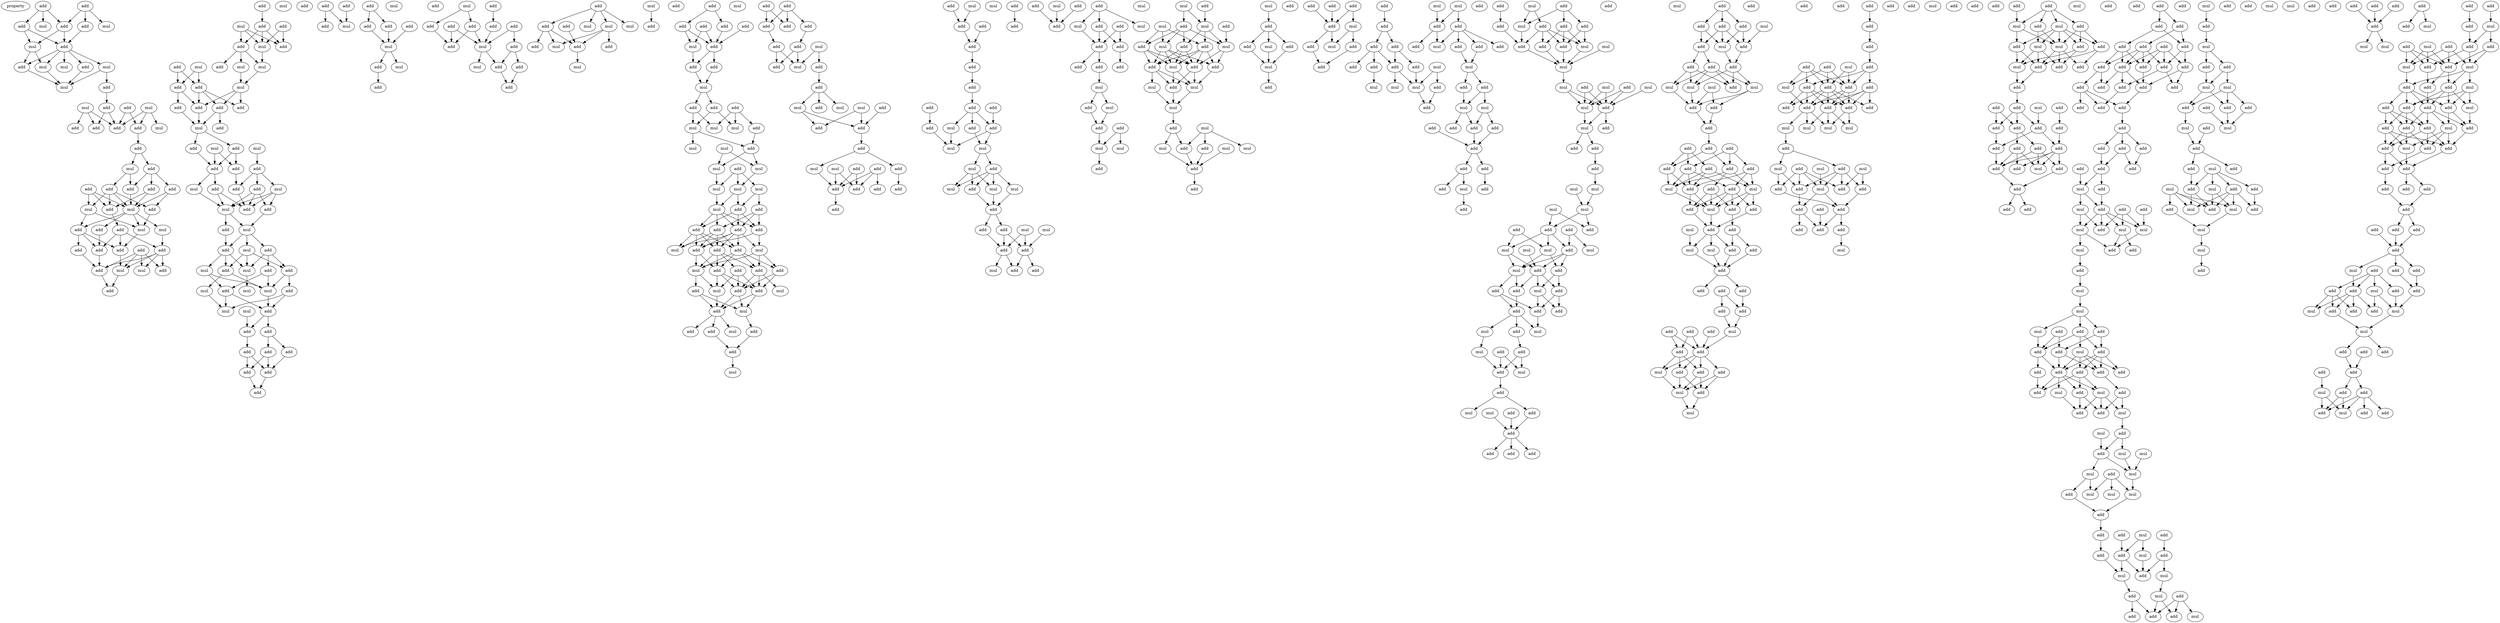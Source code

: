 digraph {
    node [fontcolor=black]
    property [mul=2,lf=1.2]
    0 [ label = add ];
    1 [ label = add ];
    2 [ label = add ];
    3 [ label = mul ];
    4 [ label = add ];
    5 [ label = add ];
    6 [ label = mul ];
    7 [ label = add ];
    8 [ label = mul ];
    9 [ label = mul ];
    10 [ label = mul ];
    11 [ label = add ];
    12 [ label = mul ];
    13 [ label = add ];
    14 [ label = add ];
    15 [ label = mul ];
    16 [ label = add ];
    17 [ label = mul ];
    18 [ label = mul ];
    19 [ label = add ];
    20 [ label = mul ];
    21 [ label = add ];
    22 [ label = add ];
    23 [ label = add ];
    24 [ label = add ];
    25 [ label = add ];
    26 [ label = add ];
    27 [ label = mul ];
    28 [ label = add ];
    29 [ label = add ];
    30 [ label = add ];
    31 [ label = add ];
    32 [ label = add ];
    33 [ label = mul ];
    34 [ label = add ];
    35 [ label = mul ];
    36 [ label = add ];
    37 [ label = mul ];
    38 [ label = mul ];
    39 [ label = add ];
    40 [ label = add ];
    41 [ label = add ];
    42 [ label = add ];
    43 [ label = add ];
    44 [ label = add ];
    45 [ label = add ];
    46 [ label = add ];
    47 [ label = add ];
    48 [ label = mul ];
    49 [ label = add ];
    50 [ label = mul ];
    51 [ label = add ];
    52 [ label = add ];
    53 [ label = mul ];
    54 [ label = add ];
    55 [ label = add ];
    56 [ label = add ];
    57 [ label = add ];
    58 [ label = mul ];
    59 [ label = add ];
    60 [ label = mul ];
    61 [ label = mul ];
    62 [ label = add ];
    63 [ label = mul ];
    64 [ label = add ];
    65 [ label = add ];
    66 [ label = mul ];
    67 [ label = add ];
    68 [ label = add ];
    69 [ label = add ];
    70 [ label = add ];
    71 [ label = mul ];
    72 [ label = add ];
    73 [ label = mul ];
    74 [ label = add ];
    75 [ label = mul ];
    76 [ label = mul ];
    77 [ label = add ];
    78 [ label = add ];
    79 [ label = add ];
    80 [ label = add ];
    81 [ label = add ];
    82 [ label = mul ];
    83 [ label = mul ];
    84 [ label = add ];
    85 [ label = add ];
    86 [ label = add ];
    87 [ label = mul ];
    88 [ label = add ];
    89 [ label = add ];
    90 [ label = mul ];
    91 [ label = mul ];
    92 [ label = add ];
    93 [ label = add ];
    94 [ label = add ];
    95 [ label = add ];
    96 [ label = mul ];
    97 [ label = add ];
    98 [ label = mul ];
    99 [ label = mul ];
    100 [ label = add ];
    101 [ label = mul ];
    102 [ label = add ];
    103 [ label = mul ];
    104 [ label = add ];
    105 [ label = mul ];
    106 [ label = mul ];
    107 [ label = add ];
    108 [ label = add ];
    109 [ label = add ];
    110 [ label = add ];
    111 [ label = add ];
    112 [ label = add ];
    113 [ label = add ];
    114 [ label = add ];
    115 [ label = add ];
    116 [ label = add ];
    117 [ label = add ];
    118 [ label = add ];
    119 [ label = mul ];
    120 [ label = add ];
    121 [ label = add ];
    122 [ label = mul ];
    123 [ label = add ];
    124 [ label = add ];
    125 [ label = add ];
    126 [ label = mul ];
    127 [ label = add ];
    128 [ label = mul ];
    129 [ label = add ];
    130 [ label = mul ];
    131 [ label = add ];
    132 [ label = add ];
    133 [ label = add ];
    134 [ label = add ];
    135 [ label = add ];
    136 [ label = add ];
    137 [ label = mul ];
    138 [ label = add ];
    139 [ label = add ];
    140 [ label = add ];
    141 [ label = add ];
    142 [ label = mul ];
    143 [ label = add ];
    144 [ label = add ];
    145 [ label = mul ];
    146 [ label = add ];
    147 [ label = add ];
    148 [ label = mul ];
    149 [ label = mul ];
    150 [ label = add ];
    151 [ label = mul ];
    152 [ label = add ];
    153 [ label = add ];
    154 [ label = mul ];
    155 [ label = mul ];
    156 [ label = add ];
    157 [ label = add ];
    158 [ label = add ];
    159 [ label = mul ];
    160 [ label = add ];
    161 [ label = add ];
    162 [ label = add ];
    163 [ label = add ];
    164 [ label = mul ];
    165 [ label = add ];
    166 [ label = add ];
    167 [ label = add ];
    168 [ label = mul ];
    169 [ label = add ];
    170 [ label = add ];
    171 [ label = add ];
    172 [ label = mul ];
    173 [ label = mul ];
    174 [ label = mul ];
    175 [ label = add ];
    176 [ label = add ];
    177 [ label = mul ];
    178 [ label = mul ];
    179 [ label = mul ];
    180 [ label = add ];
    181 [ label = mul ];
    182 [ label = mul ];
    183 [ label = mul ];
    184 [ label = mul ];
    185 [ label = mul ];
    186 [ label = add ];
    187 [ label = add ];
    188 [ label = add ];
    189 [ label = add ];
    190 [ label = add ];
    191 [ label = add ];
    192 [ label = add ];
    193 [ label = add ];
    194 [ label = add ];
    195 [ label = mul ];
    196 [ label = mul ];
    197 [ label = mul ];
    198 [ label = add ];
    199 [ label = add ];
    200 [ label = add ];
    201 [ label = add ];
    202 [ label = add ];
    203 [ label = mul ];
    204 [ label = add ];
    205 [ label = add ];
    206 [ label = mul ];
    207 [ label = add ];
    208 [ label = mul ];
    209 [ label = mul ];
    210 [ label = add ];
    211 [ label = add ];
    212 [ label = add ];
    213 [ label = add ];
    214 [ label = mul ];
    215 [ label = add ];
    216 [ label = add ];
    217 [ label = add ];
    218 [ label = add ];
    219 [ label = add ];
    220 [ label = mul ];
    221 [ label = add ];
    222 [ label = add ];
    223 [ label = add ];
    224 [ label = add ];
    225 [ label = mul ];
    226 [ label = add ];
    227 [ label = mul ];
    228 [ label = add ];
    229 [ label = mul ];
    230 [ label = mul ];
    231 [ label = add ];
    232 [ label = add ];
    233 [ label = add ];
    234 [ label = add ];
    235 [ label = mul ];
    236 [ label = mul ];
    237 [ label = add ];
    238 [ label = add ];
    239 [ label = add ];
    240 [ label = add ];
    241 [ label = add ];
    242 [ label = add ];
    243 [ label = add ];
    244 [ label = add ];
    245 [ label = add ];
    246 [ label = mul ];
    247 [ label = add ];
    248 [ label = add ];
    249 [ label = add ];
    250 [ label = add ];
    251 [ label = add ];
    252 [ label = add ];
    253 [ label = add ];
    254 [ label = add ];
    255 [ label = add ];
    256 [ label = mul ];
    257 [ label = mul ];
    258 [ label = add ];
    259 [ label = add ];
    260 [ label = mul ];
    261 [ label = mul ];
    262 [ label = add ];
    263 [ label = mul ];
    264 [ label = mul ];
    265 [ label = add ];
    266 [ label = mul ];
    267 [ label = mul ];
    268 [ label = add ];
    269 [ label = add ];
    270 [ label = add ];
    271 [ label = mul ];
    272 [ label = mul ];
    273 [ label = add ];
    274 [ label = add ];
    275 [ label = add ];
    276 [ label = mul ];
    277 [ label = add ];
    278 [ label = add ];
    279 [ label = add ];
    280 [ label = add ];
    281 [ label = mul ];
    282 [ label = add ];
    283 [ label = add ];
    284 [ label = add ];
    285 [ label = add ];
    286 [ label = add ];
    287 [ label = mul ];
    288 [ label = mul ];
    289 [ label = add ];
    290 [ label = add ];
    291 [ label = add ];
    292 [ label = add ];
    293 [ label = add ];
    294 [ label = mul ];
    295 [ label = mul ];
    296 [ label = add ];
    297 [ label = mul ];
    298 [ label = add ];
    299 [ label = add ];
    300 [ label = mul ];
    301 [ label = mul ];
    302 [ label = add ];
    303 [ label = mul ];
    304 [ label = add ];
    305 [ label = add ];
    306 [ label = add ];
    307 [ label = mul ];
    308 [ label = mul ];
    309 [ label = add ];
    310 [ label = add ];
    311 [ label = mul ];
    312 [ label = mul ];
    313 [ label = add ];
    314 [ label = add ];
    315 [ label = mul ];
    316 [ label = add ];
    317 [ label = add ];
    318 [ label = mul ];
    319 [ label = add ];
    320 [ label = mul ];
    321 [ label = mul ];
    322 [ label = add ];
    323 [ label = mul ];
    324 [ label = mul ];
    325 [ label = add ];
    326 [ label = add ];
    327 [ label = mul ];
    328 [ label = mul ];
    329 [ label = add ];
    330 [ label = add ];
    331 [ label = mul ];
    332 [ label = add ];
    333 [ label = add ];
    334 [ label = add ];
    335 [ label = mul ];
    336 [ label = add ];
    337 [ label = mul ];
    338 [ label = add ];
    339 [ label = add ];
    340 [ label = add ];
    341 [ label = add ];
    342 [ label = add ];
    343 [ label = mul ];
    344 [ label = mul ];
    345 [ label = add ];
    346 [ label = add ];
    347 [ label = add ];
    348 [ label = add ];
    349 [ label = add ];
    350 [ label = add ];
    351 [ label = add ];
    352 [ label = add ];
    353 [ label = add ];
    354 [ label = add ];
    355 [ label = mul ];
    356 [ label = add ];
    357 [ label = mul ];
    358 [ label = mul ];
    359 [ label = mul ];
    360 [ label = add ];
    361 [ label = add ];
    362 [ label = mul ];
    363 [ label = mul ];
    364 [ label = add ];
    365 [ label = add ];
    366 [ label = add ];
    367 [ label = add ];
    368 [ label = add ];
    369 [ label = mul ];
    370 [ label = add ];
    371 [ label = mul ];
    372 [ label = add ];
    373 [ label = add ];
    374 [ label = mul ];
    375 [ label = mul ];
    376 [ label = add ];
    377 [ label = add ];
    378 [ label = add ];
    379 [ label = add ];
    380 [ label = add ];
    381 [ label = add ];
    382 [ label = add ];
    383 [ label = add ];
    384 [ label = mul ];
    385 [ label = add ];
    386 [ label = add ];
    387 [ label = add ];
    388 [ label = add ];
    389 [ label = add ];
    390 [ label = add ];
    391 [ label = mul ];
    392 [ label = add ];
    393 [ label = add ];
    394 [ label = add ];
    395 [ label = add ];
    396 [ label = mul ];
    397 [ label = add ];
    398 [ label = mul ];
    399 [ label = add ];
    400 [ label = add ];
    401 [ label = mul ];
    402 [ label = mul ];
    403 [ label = add ];
    404 [ label = mul ];
    405 [ label = add ];
    406 [ label = mul ];
    407 [ label = mul ];
    408 [ label = add ];
    409 [ label = mul ];
    410 [ label = mul ];
    411 [ label = add ];
    412 [ label = add ];
    413 [ label = add ];
    414 [ label = mul ];
    415 [ label = add ];
    416 [ label = mul ];
    417 [ label = mul ];
    418 [ label = mul ];
    419 [ label = mul ];
    420 [ label = add ];
    421 [ label = add ];
    422 [ label = add ];
    423 [ label = add ];
    424 [ label = mul ];
    425 [ label = mul ];
    426 [ label = mul ];
    427 [ label = add ];
    428 [ label = mul ];
    429 [ label = add ];
    430 [ label = mul ];
    431 [ label = add ];
    432 [ label = add ];
    433 [ label = add ];
    434 [ label = mul ];
    435 [ label = add ];
    436 [ label = add ];
    437 [ label = add ];
    438 [ label = add ];
    439 [ label = mul ];
    440 [ label = mul ];
    441 [ label = add ];
    442 [ label = add ];
    443 [ label = add ];
    444 [ label = mul ];
    445 [ label = mul ];
    446 [ label = add ];
    447 [ label = add ];
    448 [ label = mul ];
    449 [ label = add ];
    450 [ label = mul ];
    451 [ label = add ];
    452 [ label = add ];
    453 [ label = add ];
    454 [ label = add ];
    455 [ label = add ];
    456 [ label = add ];
    457 [ label = add ];
    458 [ label = add ];
    459 [ label = add ];
    460 [ label = add ];
    461 [ label = mul ];
    462 [ label = add ];
    463 [ label = mul ];
    464 [ label = add ];
    465 [ label = add ];
    466 [ label = add ];
    467 [ label = add ];
    468 [ label = add ];
    469 [ label = mul ];
    470 [ label = mul ];
    471 [ label = mul ];
    472 [ label = mul ];
    473 [ label = add ];
    474 [ label = add ];
    475 [ label = add ];
    476 [ label = add ];
    477 [ label = add ];
    478 [ label = add ];
    479 [ label = add ];
    480 [ label = add ];
    481 [ label = add ];
    482 [ label = add ];
    483 [ label = add ];
    484 [ label = add ];
    485 [ label = add ];
    486 [ label = mul ];
    487 [ label = mul ];
    488 [ label = add ];
    489 [ label = add ];
    490 [ label = add ];
    491 [ label = add ];
    492 [ label = mul ];
    493 [ label = add ];
    494 [ label = mul ];
    495 [ label = add ];
    496 [ label = mul ];
    497 [ label = mul ];
    498 [ label = add ];
    499 [ label = add ];
    500 [ label = add ];
    501 [ label = add ];
    502 [ label = add ];
    503 [ label = add ];
    504 [ label = add ];
    505 [ label = add ];
    506 [ label = add ];
    507 [ label = add ];
    508 [ label = add ];
    509 [ label = add ];
    510 [ label = mul ];
    511 [ label = add ];
    512 [ label = add ];
    513 [ label = add ];
    514 [ label = add ];
    515 [ label = mul ];
    516 [ label = add ];
    517 [ label = add ];
    518 [ label = add ];
    519 [ label = mul ];
    520 [ label = mul ];
    521 [ label = add ];
    522 [ label = add ];
    523 [ label = add ];
    524 [ label = add ];
    525 [ label = mul ];
    526 [ label = add ];
    527 [ label = add ];
    528 [ label = mul ];
    529 [ label = add ];
    530 [ label = add ];
    531 [ label = add ];
    532 [ label = add ];
    533 [ label = add ];
    534 [ label = add ];
    535 [ label = mul ];
    536 [ label = add ];
    537 [ label = add ];
    538 [ label = add ];
    539 [ label = add ];
    540 [ label = add ];
    541 [ label = add ];
    542 [ label = mul ];
    543 [ label = mul ];
    544 [ label = mul ];
    545 [ label = mul ];
    546 [ label = add ];
    547 [ label = add ];
    548 [ label = add ];
    549 [ label = mul ];
    550 [ label = mul ];
    551 [ label = mul ];
    552 [ label = add ];
    553 [ label = add ];
    554 [ label = add ];
    555 [ label = mul ];
    556 [ label = add ];
    557 [ label = add ];
    558 [ label = add ];
    559 [ label = add ];
    560 [ label = add ];
    561 [ label = add ];
    562 [ label = add ];
    563 [ label = mul ];
    564 [ label = add ];
    565 [ label = add ];
    566 [ label = add ];
    567 [ label = add ];
    568 [ label = mul ];
    569 [ label = add ];
    570 [ label = add ];
    571 [ label = mul ];
    572 [ label = add ];
    573 [ label = add ];
    574 [ label = mul ];
    575 [ label = mul ];
    576 [ label = add ];
    577 [ label = add ];
    578 [ label = mul ];
    579 [ label = add ];
    580 [ label = add ];
    581 [ label = add ];
    582 [ label = mul ];
    583 [ label = add ];
    584 [ label = add ];
    585 [ label = add ];
    586 [ label = add ];
    587 [ label = add ];
    588 [ label = add ];
    589 [ label = add ];
    590 [ label = add ];
    591 [ label = add ];
    592 [ label = add ];
    593 [ label = add ];
    594 [ label = add ];
    595 [ label = add ];
    596 [ label = add ];
    597 [ label = mul ];
    598 [ label = add ];
    599 [ label = add ];
    600 [ label = mul ];
    601 [ label = add ];
    602 [ label = add ];
    603 [ label = add ];
    604 [ label = add ];
    605 [ label = add ];
    606 [ label = add ];
    607 [ label = add ];
    608 [ label = add ];
    609 [ label = add ];
    610 [ label = add ];
    611 [ label = add ];
    612 [ label = add ];
    613 [ label = add ];
    614 [ label = add ];
    615 [ label = add ];
    616 [ label = add ];
    617 [ label = add ];
    618 [ label = add ];
    619 [ label = add ];
    620 [ label = add ];
    621 [ label = add ];
    622 [ label = add ];
    623 [ label = add ];
    624 [ label = add ];
    625 [ label = add ];
    626 [ label = add ];
    627 [ label = add ];
    628 [ label = add ];
    629 [ label = add ];
    630 [ label = add ];
    631 [ label = mul ];
    632 [ label = add ];
    633 [ label = add ];
    634 [ label = mul ];
    635 [ label = add ];
    636 [ label = add ];
    637 [ label = mul ];
    638 [ label = mul ];
    639 [ label = add ];
    640 [ label = mul ];
    641 [ label = add ];
    642 [ label = mul ];
    643 [ label = add ];
    644 [ label = add ];
    645 [ label = mul ];
    646 [ label = mul ];
    647 [ label = add ];
    648 [ label = add ];
    649 [ label = add ];
    650 [ label = mul ];
    651 [ label = add ];
    652 [ label = add ];
    653 [ label = mul ];
    654 [ label = add ];
    655 [ label = add ];
    656 [ label = add ];
    657 [ label = add ];
    658 [ label = add ];
    659 [ label = add ];
    660 [ label = add ];
    661 [ label = mul ];
    662 [ label = add ];
    663 [ label = mul ];
    664 [ label = add ];
    665 [ label = add ];
    666 [ label = add ];
    667 [ label = mul ];
    668 [ label = add ];
    669 [ label = add ];
    670 [ label = mul ];
    671 [ label = add ];
    672 [ label = mul ];
    673 [ label = mul ];
    674 [ label = add ];
    675 [ label = mul ];
    676 [ label = mul ];
    677 [ label = add ];
    678 [ label = mul ];
    679 [ label = mul ];
    680 [ label = mul ];
    681 [ label = add ];
    682 [ label = mul ];
    683 [ label = add ];
    684 [ label = add ];
    685 [ label = add ];
    686 [ label = add ];
    687 [ label = add ];
    688 [ label = mul ];
    689 [ label = add ];
    690 [ label = add ];
    691 [ label = mul ];
    692 [ label = mul ];
    693 [ label = add ];
    694 [ label = mul ];
    695 [ label = add ];
    696 [ label = add ];
    697 [ label = add ];
    698 [ label = mul ];
    699 [ label = add ];
    700 [ label = mul ];
    701 [ label = add ];
    702 [ label = mul ];
    703 [ label = add ];
    704 [ label = add ];
    705 [ label = add ];
    706 [ label = add ];
    707 [ label = mul ];
    708 [ label = mul ];
    709 [ label = mul ];
    710 [ label = add ];
    711 [ label = add ];
    712 [ label = add ];
    713 [ label = mul ];
    714 [ label = add ];
    715 [ label = mul ];
    716 [ label = add ];
    717 [ label = mul ];
    718 [ label = add ];
    719 [ label = mul ];
    720 [ label = add ];
    721 [ label = add ];
    722 [ label = add ];
    723 [ label = mul ];
    724 [ label = add ];
    725 [ label = mul ];
    726 [ label = add ];
    727 [ label = mul ];
    728 [ label = add ];
    729 [ label = add ];
    730 [ label = mul ];
    731 [ label = add ];
    732 [ label = add ];
    733 [ label = mul ];
    734 [ label = mul ];
    735 [ label = add ];
    736 [ label = add ];
    737 [ label = add ];
    738 [ label = add ];
    739 [ label = add ];
    740 [ label = add ];
    741 [ label = mul ];
    742 [ label = mul ];
    743 [ label = add ];
    744 [ label = add ];
    745 [ label = add ];
    746 [ label = add ];
    747 [ label = mul ];
    748 [ label = add ];
    749 [ label = mul ];
    750 [ label = add ];
    751 [ label = mul ];
    752 [ label = add ];
    753 [ label = add ];
    754 [ label = add ];
    755 [ label = add ];
    756 [ label = mul ];
    757 [ label = mul ];
    758 [ label = add ];
    759 [ label = add ];
    760 [ label = add ];
    761 [ label = mul ];
    762 [ label = add ];
    763 [ label = add ];
    764 [ label = add ];
    765 [ label = add ];
    766 [ label = mul ];
    767 [ label = add ];
    768 [ label = add ];
    769 [ label = add ];
    770 [ label = add ];
    771 [ label = add ];
    772 [ label = mul ];
    773 [ label = mul ];
    774 [ label = add ];
    775 [ label = add ];
    776 [ label = add ];
    777 [ label = add ];
    778 [ label = add ];
    779 [ label = add ];
    780 [ label = add ];
    781 [ label = add ];
    782 [ label = add ];
    783 [ label = add ];
    784 [ label = add ];
    785 [ label = add ];
    786 [ label = add ];
    787 [ label = add ];
    788 [ label = add ];
    789 [ label = add ];
    790 [ label = mul ];
    791 [ label = add ];
    792 [ label = add ];
    793 [ label = add ];
    794 [ label = add ];
    795 [ label = mul ];
    796 [ label = add ];
    797 [ label = add ];
    798 [ label = add ];
    799 [ label = mul ];
    800 [ label = mul ];
    801 [ label = mul ];
    802 [ label = add ];
    803 [ label = add ];
    804 [ label = add ];
    805 [ label = add ];
    806 [ label = add ];
    807 [ label = add ];
    808 [ label = add ];
    809 [ label = mul ];
    810 [ label = mul ];
    811 [ label = add ];
    812 [ label = add ];
    813 [ label = add ];
    0 -> 2 [ name = 0 ];
    0 -> 5 [ name = 1 ];
    0 -> 6 [ name = 2 ];
    1 -> 2 [ name = 3 ];
    1 -> 3 [ name = 4 ];
    1 -> 4 [ name = 5 ];
    2 -> 7 [ name = 6 ];
    2 -> 8 [ name = 7 ];
    4 -> 7 [ name = 8 ];
    5 -> 7 [ name = 9 ];
    5 -> 8 [ name = 10 ];
    7 -> 9 [ name = 11 ];
    7 -> 10 [ name = 12 ];
    7 -> 11 [ name = 13 ];
    7 -> 12 [ name = 14 ];
    7 -> 13 [ name = 15 ];
    8 -> 10 [ name = 16 ];
    8 -> 13 [ name = 17 ];
    9 -> 14 [ name = 18 ];
    9 -> 15 [ name = 19 ];
    10 -> 15 [ name = 20 ];
    11 -> 15 [ name = 21 ];
    13 -> 15 [ name = 22 ];
    14 -> 19 [ name = 23 ];
    16 -> 22 [ name = 24 ];
    16 -> 23 [ name = 25 ];
    17 -> 20 [ name = 26 ];
    17 -> 22 [ name = 27 ];
    17 -> 23 [ name = 28 ];
    18 -> 21 [ name = 29 ];
    18 -> 23 [ name = 30 ];
    18 -> 24 [ name = 31 ];
    19 -> 21 [ name = 32 ];
    19 -> 23 [ name = 33 ];
    22 -> 25 [ name = 34 ];
    25 -> 26 [ name = 35 ];
    25 -> 27 [ name = 36 ];
    26 -> 29 [ name = 37 ];
    26 -> 30 [ name = 38 ];
    26 -> 32 [ name = 39 ];
    27 -> 28 [ name = 40 ];
    27 -> 30 [ name = 41 ];
    28 -> 33 [ name = 42 ];
    28 -> 34 [ name = 43 ];
    28 -> 35 [ name = 44 ];
    28 -> 36 [ name = 45 ];
    29 -> 35 [ name = 46 ];
    29 -> 36 [ name = 47 ];
    30 -> 35 [ name = 48 ];
    31 -> 33 [ name = 49 ];
    31 -> 34 [ name = 50 ];
    31 -> 35 [ name = 51 ];
    32 -> 34 [ name = 52 ];
    32 -> 35 [ name = 53 ];
    33 -> 37 [ name = 54 ];
    33 -> 41 [ name = 55 ];
    34 -> 40 [ name = 56 ];
    35 -> 37 [ name = 57 ];
    35 -> 38 [ name = 58 ];
    35 -> 39 [ name = 59 ];
    35 -> 41 [ name = 60 ];
    36 -> 37 [ name = 61 ];
    37 -> 45 [ name = 62 ];
    38 -> 43 [ name = 63 ];
    39 -> 46 [ name = 64 ];
    40 -> 43 [ name = 65 ];
    40 -> 45 [ name = 66 ];
    40 -> 46 [ name = 67 ];
    41 -> 44 [ name = 68 ];
    41 -> 45 [ name = 69 ];
    41 -> 46 [ name = 70 ];
    42 -> 47 [ name = 71 ];
    42 -> 48 [ name = 72 ];
    42 -> 49 [ name = 73 ];
    42 -> 50 [ name = 74 ];
    43 -> 47 [ name = 75 ];
    43 -> 48 [ name = 76 ];
    43 -> 49 [ name = 77 ];
    43 -> 50 [ name = 78 ];
    44 -> 47 [ name = 79 ];
    45 -> 48 [ name = 80 ];
    46 -> 47 [ name = 81 ];
    47 -> 51 [ name = 82 ];
    48 -> 51 [ name = 83 ];
    52 -> 54 [ name = 84 ];
    53 -> 56 [ name = 85 ];
    53 -> 57 [ name = 86 ];
    53 -> 58 [ name = 87 ];
    54 -> 56 [ name = 88 ];
    54 -> 57 [ name = 89 ];
    54 -> 58 [ name = 90 ];
    55 -> 56 [ name = 91 ];
    55 -> 58 [ name = 92 ];
    57 -> 60 [ name = 93 ];
    57 -> 61 [ name = 94 ];
    57 -> 62 [ name = 95 ];
    58 -> 61 [ name = 96 ];
    59 -> 64 [ name = 97 ];
    59 -> 65 [ name = 98 ];
    60 -> 66 [ name = 99 ];
    61 -> 66 [ name = 100 ];
    63 -> 64 [ name = 101 ];
    63 -> 65 [ name = 102 ];
    64 -> 67 [ name = 103 ];
    64 -> 68 [ name = 104 ];
    64 -> 69 [ name = 105 ];
    65 -> 69 [ name = 106 ];
    65 -> 70 [ name = 107 ];
    66 -> 67 [ name = 108 ];
    66 -> 68 [ name = 109 ];
    66 -> 69 [ name = 110 ];
    67 -> 71 [ name = 111 ];
    67 -> 72 [ name = 112 ];
    69 -> 71 [ name = 113 ];
    70 -> 71 [ name = 114 ];
    71 -> 74 [ name = 115 ];
    71 -> 77 [ name = 116 ];
    73 -> 79 [ name = 117 ];
    74 -> 80 [ name = 118 ];
    76 -> 78 [ name = 119 ];
    76 -> 80 [ name = 120 ];
    77 -> 78 [ name = 121 ];
    77 -> 80 [ name = 122 ];
    78 -> 81 [ name = 123 ];
    79 -> 81 [ name = 124 ];
    79 -> 83 [ name = 125 ];
    79 -> 85 [ name = 126 ];
    80 -> 82 [ name = 127 ];
    80 -> 84 [ name = 128 ];
    81 -> 86 [ name = 129 ];
    82 -> 87 [ name = 130 ];
    83 -> 86 [ name = 131 ];
    83 -> 87 [ name = 132 ];
    83 -> 88 [ name = 133 ];
    84 -> 86 [ name = 134 ];
    84 -> 87 [ name = 135 ];
    85 -> 86 [ name = 136 ];
    85 -> 87 [ name = 137 ];
    85 -> 88 [ name = 138 ];
    87 -> 89 [ name = 139 ];
    87 -> 90 [ name = 140 ];
    88 -> 90 [ name = 141 ];
    89 -> 93 [ name = 142 ];
    90 -> 91 [ name = 143 ];
    90 -> 92 [ name = 144 ];
    90 -> 93 [ name = 145 ];
    91 -> 95 [ name = 146 ];
    91 -> 97 [ name = 147 ];
    91 -> 98 [ name = 148 ];
    92 -> 94 [ name = 149 ];
    92 -> 97 [ name = 150 ];
    92 -> 98 [ name = 151 ];
    93 -> 95 [ name = 152 ];
    93 -> 96 [ name = 153 ];
    93 -> 98 [ name = 154 ];
    94 -> 101 [ name = 155 ];
    94 -> 102 [ name = 156 ];
    95 -> 101 [ name = 157 ];
    95 -> 103 [ name = 158 ];
    96 -> 101 [ name = 159 ];
    96 -> 102 [ name = 160 ];
    97 -> 100 [ name = 161 ];
    97 -> 101 [ name = 162 ];
    98 -> 99 [ name = 163 ];
    100 -> 104 [ name = 164 ];
    100 -> 106 [ name = 165 ];
    101 -> 104 [ name = 166 ];
    102 -> 104 [ name = 167 ];
    102 -> 106 [ name = 168 ];
    103 -> 106 [ name = 169 ];
    104 -> 107 [ name = 170 ];
    104 -> 108 [ name = 171 ];
    105 -> 107 [ name = 172 ];
    107 -> 111 [ name = 173 ];
    108 -> 109 [ name = 174 ];
    108 -> 110 [ name = 175 ];
    109 -> 112 [ name = 176 ];
    109 -> 113 [ name = 177 ];
    110 -> 112 [ name = 178 ];
    111 -> 112 [ name = 179 ];
    111 -> 113 [ name = 180 ];
    112 -> 114 [ name = 181 ];
    113 -> 114 [ name = 182 ];
    116 -> 118 [ name = 183 ];
    116 -> 119 [ name = 184 ];
    117 -> 119 [ name = 185 ];
    120 -> 121 [ name = 186 ];
    120 -> 125 [ name = 187 ];
    121 -> 126 [ name = 188 ];
    124 -> 126 [ name = 189 ];
    125 -> 126 [ name = 190 ];
    126 -> 127 [ name = 191 ];
    126 -> 128 [ name = 192 ];
    127 -> 129 [ name = 193 ];
    130 -> 133 [ name = 194 ];
    130 -> 134 [ name = 195 ];
    131 -> 132 [ name = 196 ];
    132 -> 137 [ name = 197 ];
    133 -> 139 [ name = 198 ];
    134 -> 137 [ name = 199 ];
    134 -> 139 [ name = 200 ];
    135 -> 137 [ name = 201 ];
    135 -> 139 [ name = 202 ];
    136 -> 137 [ name = 203 ];
    136 -> 138 [ name = 204 ];
    137 -> 140 [ name = 205 ];
    137 -> 142 [ name = 206 ];
    138 -> 140 [ name = 207 ];
    138 -> 141 [ name = 208 ];
    140 -> 143 [ name = 209 ];
    141 -> 143 [ name = 210 ];
    144 -> 145 [ name = 211 ];
    144 -> 146 [ name = 212 ];
    144 -> 148 [ name = 213 ];
    144 -> 149 [ name = 214 ];
    146 -> 151 [ name = 215 ];
    146 -> 152 [ name = 216 ];
    146 -> 153 [ name = 217 ];
    147 -> 153 [ name = 218 ];
    149 -> 150 [ name = 219 ];
    149 -> 151 [ name = 220 ];
    149 -> 153 [ name = 221 ];
    153 -> 154 [ name = 222 ];
    155 -> 157 [ name = 223 ];
    158 -> 161 [ name = 224 ];
    158 -> 162 [ name = 225 ];
    160 -> 165 [ name = 226 ];
    161 -> 164 [ name = 227 ];
    161 -> 165 [ name = 228 ];
    162 -> 165 [ name = 229 ];
    163 -> 164 [ name = 230 ];
    163 -> 165 [ name = 231 ];
    164 -> 167 [ name = 232 ];
    165 -> 166 [ name = 233 ];
    165 -> 167 [ name = 234 ];
    166 -> 168 [ name = 235 ];
    167 -> 168 [ name = 236 ];
    168 -> 169 [ name = 237 ];
    168 -> 171 [ name = 238 ];
    169 -> 172 [ name = 239 ];
    169 -> 174 [ name = 240 ];
    170 -> 173 [ name = 241 ];
    170 -> 174 [ name = 242 ];
    170 -> 175 [ name = 243 ];
    171 -> 172 [ name = 244 ];
    171 -> 173 [ name = 245 ];
    172 -> 176 [ name = 246 ];
    172 -> 177 [ name = 247 ];
    175 -> 176 [ name = 248 ];
    176 -> 179 [ name = 249 ];
    176 -> 181 [ name = 250 ];
    178 -> 179 [ name = 251 ];
    178 -> 181 [ name = 252 ];
    179 -> 183 [ name = 253 ];
    180 -> 182 [ name = 254 ];
    180 -> 183 [ name = 255 ];
    180 -> 184 [ name = 256 ];
    181 -> 184 [ name = 257 ];
    182 -> 186 [ name = 258 ];
    182 -> 187 [ name = 259 ];
    183 -> 185 [ name = 260 ];
    184 -> 185 [ name = 261 ];
    184 -> 187 [ name = 262 ];
    185 -> 188 [ name = 263 ];
    185 -> 189 [ name = 264 ];
    185 -> 190 [ name = 265 ];
    185 -> 191 [ name = 266 ];
    186 -> 188 [ name = 267 ];
    186 -> 189 [ name = 268 ];
    186 -> 191 [ name = 269 ];
    187 -> 188 [ name = 270 ];
    187 -> 189 [ name = 271 ];
    187 -> 190 [ name = 272 ];
    188 -> 192 [ name = 273 ];
    188 -> 193 [ name = 274 ];
    188 -> 194 [ name = 275 ];
    188 -> 195 [ name = 276 ];
    188 -> 196 [ name = 277 ];
    189 -> 194 [ name = 278 ];
    189 -> 196 [ name = 279 ];
    190 -> 192 [ name = 280 ];
    190 -> 193 [ name = 281 ];
    190 -> 194 [ name = 282 ];
    190 -> 195 [ name = 283 ];
    191 -> 192 [ name = 284 ];
    191 -> 193 [ name = 285 ];
    191 -> 194 [ name = 286 ];
    191 -> 195 [ name = 287 ];
    192 -> 197 [ name = 288 ];
    192 -> 198 [ name = 289 ];
    192 -> 200 [ name = 290 ];
    192 -> 201 [ name = 291 ];
    193 -> 197 [ name = 292 ];
    193 -> 199 [ name = 293 ];
    193 -> 200 [ name = 294 ];
    193 -> 201 [ name = 295 ];
    194 -> 197 [ name = 296 ];
    194 -> 201 [ name = 297 ];
    196 -> 197 [ name = 298 ];
    196 -> 199 [ name = 299 ];
    196 -> 200 [ name = 300 ];
    197 -> 202 [ name = 301 ];
    197 -> 203 [ name = 302 ];
    198 -> 203 [ name = 303 ];
    198 -> 204 [ name = 304 ];
    198 -> 205 [ name = 305 ];
    199 -> 204 [ name = 306 ];
    199 -> 205 [ name = 307 ];
    200 -> 204 [ name = 308 ];
    200 -> 205 [ name = 309 ];
    200 -> 206 [ name = 310 ];
    201 -> 203 [ name = 311 ];
    201 -> 204 [ name = 312 ];
    201 -> 205 [ name = 313 ];
    202 -> 207 [ name = 314 ];
    202 -> 208 [ name = 315 ];
    203 -> 207 [ name = 316 ];
    204 -> 207 [ name = 317 ];
    204 -> 208 [ name = 318 ];
    205 -> 207 [ name = 319 ];
    205 -> 208 [ name = 320 ];
    207 -> 209 [ name = 321 ];
    207 -> 210 [ name = 322 ];
    207 -> 211 [ name = 323 ];
    208 -> 212 [ name = 324 ];
    211 -> 213 [ name = 325 ];
    212 -> 213 [ name = 326 ];
    213 -> 214 [ name = 327 ];
    215 -> 217 [ name = 328 ];
    215 -> 218 [ name = 329 ];
    215 -> 219 [ name = 330 ];
    216 -> 217 [ name = 331 ];
    216 -> 218 [ name = 332 ];
    218 -> 222 [ name = 333 ];
    219 -> 221 [ name = 334 ];
    220 -> 223 [ name = 335 ];
    220 -> 225 [ name = 336 ];
    221 -> 224 [ name = 337 ];
    221 -> 225 [ name = 338 ];
    222 -> 224 [ name = 339 ];
    222 -> 225 [ name = 340 ];
    223 -> 226 [ name = 341 ];
    226 -> 227 [ name = 342 ];
    226 -> 228 [ name = 343 ];
    226 -> 230 [ name = 344 ];
    229 -> 232 [ name = 345 ];
    229 -> 233 [ name = 346 ];
    230 -> 232 [ name = 347 ];
    230 -> 233 [ name = 348 ];
    231 -> 232 [ name = 349 ];
    232 -> 234 [ name = 350 ];
    234 -> 235 [ name = 351 ];
    234 -> 238 [ name = 352 ];
    235 -> 243 [ name = 353 ];
    236 -> 241 [ name = 354 ];
    236 -> 243 [ name = 355 ];
    237 -> 241 [ name = 356 ];
    237 -> 243 [ name = 357 ];
    238 -> 242 [ name = 358 ];
    239 -> 240 [ name = 359 ];
    239 -> 241 [ name = 360 ];
    239 -> 243 [ name = 361 ];
    243 -> 244 [ name = 362 ];
    245 -> 247 [ name = 363 ];
    246 -> 247 [ name = 364 ];
    247 -> 249 [ name = 365 ];
    248 -> 249 [ name = 366 ];
    249 -> 250 [ name = 367 ];
    250 -> 251 [ name = 368 ];
    251 -> 252 [ name = 369 ];
    252 -> 256 [ name = 370 ];
    252 -> 258 [ name = 371 ];
    252 -> 259 [ name = 372 ];
    253 -> 255 [ name = 373 ];
    254 -> 259 [ name = 374 ];
    255 -> 260 [ name = 375 ];
    256 -> 260 [ name = 376 ];
    258 -> 261 [ name = 377 ];
    259 -> 260 [ name = 378 ];
    259 -> 261 [ name = 379 ];
    261 -> 262 [ name = 380 ];
    261 -> 263 [ name = 381 ];
    262 -> 264 [ name = 382 ];
    262 -> 265 [ name = 383 ];
    262 -> 266 [ name = 384 ];
    262 -> 267 [ name = 385 ];
    263 -> 265 [ name = 386 ];
    263 -> 266 [ name = 387 ];
    263 -> 267 [ name = 388 ];
    264 -> 268 [ name = 389 ];
    265 -> 268 [ name = 390 ];
    267 -> 268 [ name = 391 ];
    268 -> 269 [ name = 392 ];
    268 -> 270 [ name = 393 ];
    269 -> 273 [ name = 394 ];
    270 -> 273 [ name = 395 ];
    270 -> 274 [ name = 396 ];
    271 -> 273 [ name = 397 ];
    271 -> 274 [ name = 398 ];
    272 -> 274 [ name = 399 ];
    273 -> 275 [ name = 400 ];
    273 -> 276 [ name = 401 ];
    274 -> 275 [ name = 402 ];
    274 -> 277 [ name = 403 ];
    278 -> 280 [ name = 404 ];
    279 -> 283 [ name = 405 ];
    281 -> 283 [ name = 406 ];
    282 -> 283 [ name = 407 ];
    284 -> 285 [ name = 408 ];
    284 -> 287 [ name = 409 ];
    284 -> 288 [ name = 410 ];
    285 -> 289 [ name = 411 ];
    285 -> 290 [ name = 412 ];
    286 -> 289 [ name = 413 ];
    286 -> 290 [ name = 414 ];
    288 -> 289 [ name = 415 ];
    289 -> 292 [ name = 416 ];
    289 -> 293 [ name = 417 ];
    290 -> 291 [ name = 418 ];
    293 -> 295 [ name = 419 ];
    295 -> 296 [ name = 420 ];
    295 -> 297 [ name = 421 ];
    296 -> 299 [ name = 422 ];
    297 -> 299 [ name = 423 ];
    298 -> 300 [ name = 424 ];
    298 -> 301 [ name = 425 ];
    299 -> 300 [ name = 426 ];
    300 -> 302 [ name = 427 ];
    303 -> 306 [ name = 428 ];
    303 -> 307 [ name = 429 ];
    304 -> 307 [ name = 430 ];
    305 -> 311 [ name = 431 ];
    306 -> 309 [ name = 432 ];
    306 -> 311 [ name = 433 ];
    306 -> 312 [ name = 434 ];
    306 -> 313 [ name = 435 ];
    307 -> 309 [ name = 436 ];
    307 -> 310 [ name = 437 ];
    307 -> 311 [ name = 438 ];
    308 -> 310 [ name = 439 ];
    308 -> 312 [ name = 440 ];
    308 -> 313 [ name = 441 ];
    309 -> 314 [ name = 442 ];
    309 -> 315 [ name = 443 ];
    309 -> 317 [ name = 444 ];
    310 -> 314 [ name = 445 ];
    310 -> 315 [ name = 446 ];
    310 -> 316 [ name = 447 ];
    310 -> 317 [ name = 448 ];
    311 -> 314 [ name = 449 ];
    311 -> 316 [ name = 450 ];
    312 -> 314 [ name = 451 ];
    312 -> 315 [ name = 452 ];
    312 -> 316 [ name = 453 ];
    312 -> 317 [ name = 454 ];
    313 -> 314 [ name = 455 ];
    313 -> 315 [ name = 456 ];
    313 -> 317 [ name = 457 ];
    314 -> 319 [ name = 458 ];
    314 -> 320 [ name = 459 ];
    315 -> 319 [ name = 460 ];
    315 -> 320 [ name = 461 ];
    316 -> 320 [ name = 462 ];
    317 -> 318 [ name = 463 ];
    317 -> 319 [ name = 464 ];
    317 -> 320 [ name = 465 ];
    318 -> 321 [ name = 466 ];
    319 -> 321 [ name = 467 ];
    320 -> 321 [ name = 468 ];
    321 -> 322 [ name = 469 ];
    322 -> 324 [ name = 470 ];
    322 -> 325 [ name = 471 ];
    323 -> 325 [ name = 472 ];
    323 -> 326 [ name = 473 ];
    323 -> 328 [ name = 474 ];
    324 -> 329 [ name = 475 ];
    325 -> 329 [ name = 476 ];
    326 -> 329 [ name = 477 ];
    327 -> 329 [ name = 478 ];
    329 -> 330 [ name = 479 ];
    331 -> 332 [ name = 480 ];
    332 -> 333 [ name = 481 ];
    332 -> 335 [ name = 482 ];
    332 -> 336 [ name = 483 ];
    333 -> 337 [ name = 484 ];
    335 -> 337 [ name = 485 ];
    336 -> 337 [ name = 486 ];
    337 -> 341 [ name = 487 ];
    338 -> 342 [ name = 488 ];
    338 -> 343 [ name = 489 ];
    339 -> 342 [ name = 490 ];
    340 -> 342 [ name = 491 ];
    342 -> 344 [ name = 492 ];
    342 -> 345 [ name = 493 ];
    343 -> 344 [ name = 494 ];
    343 -> 346 [ name = 495 ];
    345 -> 348 [ name = 496 ];
    346 -> 348 [ name = 497 ];
    347 -> 349 [ name = 498 ];
    349 -> 350 [ name = 499 ];
    349 -> 351 [ name = 500 ];
    350 -> 353 [ name = 501 ];
    350 -> 354 [ name = 502 ];
    350 -> 356 [ name = 503 ];
    351 -> 352 [ name = 504 ];
    351 -> 353 [ name = 505 ];
    352 -> 357 [ name = 506 ];
    353 -> 357 [ name = 507 ];
    353 -> 358 [ name = 508 ];
    355 -> 357 [ name = 509 ];
    355 -> 360 [ name = 510 ];
    356 -> 359 [ name = 511 ];
    357 -> 361 [ name = 512 ];
    360 -> 361 [ name = 513 ];
    362 -> 365 [ name = 514 ];
    363 -> 364 [ name = 515 ];
    363 -> 365 [ name = 516 ];
    364 -> 366 [ name = 517 ];
    364 -> 368 [ name = 518 ];
    364 -> 369 [ name = 519 ];
    364 -> 370 [ name = 520 ];
    365 -> 367 [ name = 521 ];
    365 -> 369 [ name = 522 ];
    366 -> 371 [ name = 523 ];
    368 -> 371 [ name = 524 ];
    371 -> 372 [ name = 525 ];
    371 -> 373 [ name = 526 ];
    372 -> 375 [ name = 527 ];
    373 -> 374 [ name = 528 ];
    373 -> 375 [ name = 529 ];
    374 -> 376 [ name = 530 ];
    374 -> 377 [ name = 531 ];
    375 -> 377 [ name = 532 ];
    375 -> 378 [ name = 533 ];
    376 -> 380 [ name = 534 ];
    377 -> 380 [ name = 535 ];
    379 -> 380 [ name = 536 ];
    380 -> 381 [ name = 537 ];
    380 -> 382 [ name = 538 ];
    381 -> 383 [ name = 539 ];
    381 -> 384 [ name = 540 ];
    382 -> 385 [ name = 541 ];
    384 -> 387 [ name = 542 ];
    388 -> 394 [ name = 543 ];
    389 -> 393 [ name = 544 ];
    389 -> 395 [ name = 545 ];
    389 -> 396 [ name = 546 ];
    391 -> 392 [ name = 547 ];
    391 -> 396 [ name = 548 ];
    392 -> 397 [ name = 549 ];
    392 -> 398 [ name = 550 ];
    392 -> 399 [ name = 551 ];
    392 -> 400 [ name = 552 ];
    393 -> 398 [ name = 553 ];
    393 -> 399 [ name = 554 ];
    393 -> 400 [ name = 555 ];
    394 -> 397 [ name = 556 ];
    395 -> 398 [ name = 557 ];
    395 -> 400 [ name = 558 ];
    396 -> 397 [ name = 559 ];
    397 -> 402 [ name = 560 ];
    398 -> 402 [ name = 561 ];
    399 -> 402 [ name = 562 ];
    400 -> 402 [ name = 563 ];
    401 -> 402 [ name = 564 ];
    402 -> 406 [ name = 565 ];
    403 -> 408 [ name = 566 ];
    403 -> 409 [ name = 567 ];
    404 -> 408 [ name = 568 ];
    404 -> 409 [ name = 569 ];
    405 -> 408 [ name = 570 ];
    405 -> 409 [ name = 571 ];
    406 -> 408 [ name = 572 ];
    406 -> 409 [ name = 573 ];
    407 -> 408 [ name = 574 ];
    408 -> 410 [ name = 575 ];
    408 -> 411 [ name = 576 ];
    409 -> 410 [ name = 577 ];
    410 -> 412 [ name = 578 ];
    410 -> 413 [ name = 579 ];
    413 -> 415 [ name = 580 ];
    415 -> 417 [ name = 581 ];
    416 -> 419 [ name = 582 ];
    417 -> 419 [ name = 583 ];
    418 -> 421 [ name = 584 ];
    418 -> 423 [ name = 585 ];
    419 -> 421 [ name = 586 ];
    419 -> 423 [ name = 587 ];
    420 -> 424 [ name = 588 ];
    420 -> 425 [ name = 589 ];
    421 -> 424 [ name = 590 ];
    421 -> 425 [ name = 591 ];
    421 -> 427 [ name = 592 ];
    422 -> 427 [ name = 593 ];
    422 -> 428 [ name = 594 ];
    424 -> 429 [ name = 595 ];
    424 -> 430 [ name = 596 ];
    425 -> 430 [ name = 597 ];
    425 -> 431 [ name = 598 ];
    426 -> 431 [ name = 599 ];
    427 -> 429 [ name = 600 ];
    427 -> 430 [ name = 601 ];
    427 -> 431 [ name = 602 ];
    429 -> 434 [ name = 603 ];
    429 -> 435 [ name = 604 ];
    430 -> 432 [ name = 605 ];
    430 -> 433 [ name = 606 ];
    431 -> 433 [ name = 607 ];
    431 -> 434 [ name = 608 ];
    431 -> 435 [ name = 609 ];
    432 -> 436 [ name = 610 ];
    432 -> 438 [ name = 611 ];
    433 -> 436 [ name = 612 ];
    434 -> 437 [ name = 613 ];
    434 -> 438 [ name = 614 ];
    435 -> 437 [ name = 615 ];
    435 -> 438 [ name = 616 ];
    436 -> 439 [ name = 617 ];
    436 -> 440 [ name = 618 ];
    436 -> 441 [ name = 619 ];
    438 -> 440 [ name = 620 ];
    439 -> 444 [ name = 621 ];
    441 -> 443 [ name = 622 ];
    442 -> 445 [ name = 623 ];
    442 -> 446 [ name = 624 ];
    443 -> 445 [ name = 625 ];
    443 -> 446 [ name = 626 ];
    444 -> 446 [ name = 627 ];
    446 -> 447 [ name = 628 ];
    447 -> 450 [ name = 629 ];
    447 -> 451 [ name = 630 ];
    448 -> 452 [ name = 631 ];
    449 -> 452 [ name = 632 ];
    451 -> 452 [ name = 633 ];
    452 -> 453 [ name = 634 ];
    452 -> 454 [ name = 635 ];
    452 -> 455 [ name = 636 ];
    456 -> 458 [ name = 637 ];
    456 -> 459 [ name = 638 ];
    456 -> 460 [ name = 639 ];
    458 -> 462 [ name = 640 ];
    458 -> 463 [ name = 641 ];
    458 -> 464 [ name = 642 ];
    459 -> 462 [ name = 643 ];
    459 -> 463 [ name = 644 ];
    460 -> 463 [ name = 645 ];
    460 -> 464 [ name = 646 ];
    461 -> 462 [ name = 647 ];
    462 -> 465 [ name = 648 ];
    463 -> 465 [ name = 649 ];
    464 -> 466 [ name = 650 ];
    464 -> 467 [ name = 651 ];
    465 -> 468 [ name = 652 ];
    465 -> 470 [ name = 653 ];
    465 -> 472 [ name = 654 ];
    466 -> 468 [ name = 655 ];
    466 -> 470 [ name = 656 ];
    466 -> 471 [ name = 657 ];
    466 -> 472 [ name = 658 ];
    467 -> 468 [ name = 659 ];
    467 -> 471 [ name = 660 ];
    467 -> 472 [ name = 661 ];
    469 -> 473 [ name = 662 ];
    469 -> 474 [ name = 663 ];
    470 -> 473 [ name = 664 ];
    470 -> 474 [ name = 665 ];
    471 -> 474 [ name = 666 ];
    472 -> 474 [ name = 667 ];
    473 -> 475 [ name = 668 ];
    474 -> 475 [ name = 669 ];
    475 -> 478 [ name = 670 ];
    476 -> 480 [ name = 671 ];
    476 -> 481 [ name = 672 ];
    476 -> 482 [ name = 673 ];
    477 -> 479 [ name = 674 ];
    477 -> 482 [ name = 675 ];
    477 -> 483 [ name = 676 ];
    478 -> 479 [ name = 677 ];
    478 -> 480 [ name = 678 ];
    479 -> 486 [ name = 679 ];
    479 -> 488 [ name = 680 ];
    480 -> 484 [ name = 681 ];
    480 -> 486 [ name = 682 ];
    480 -> 487 [ name = 683 ];
    481 -> 485 [ name = 684 ];
    481 -> 487 [ name = 685 ];
    481 -> 488 [ name = 686 ];
    482 -> 485 [ name = 687 ];
    482 -> 486 [ name = 688 ];
    482 -> 488 [ name = 689 ];
    483 -> 486 [ name = 690 ];
    483 -> 487 [ name = 691 ];
    483 -> 488 [ name = 692 ];
    484 -> 490 [ name = 693 ];
    484 -> 491 [ name = 694 ];
    484 -> 492 [ name = 695 ];
    485 -> 489 [ name = 696 ];
    485 -> 490 [ name = 697 ];
    485 -> 491 [ name = 698 ];
    485 -> 492 [ name = 699 ];
    486 -> 492 [ name = 700 ];
    487 -> 489 [ name = 701 ];
    487 -> 490 [ name = 702 ];
    487 -> 492 [ name = 703 ];
    488 -> 491 [ name = 704 ];
    488 -> 492 [ name = 705 ];
    489 -> 495 [ name = 706 ];
    490 -> 493 [ name = 707 ];
    491 -> 495 [ name = 708 ];
    492 -> 495 [ name = 709 ];
    493 -> 498 [ name = 710 ];
    493 -> 499 [ name = 711 ];
    494 -> 496 [ name = 712 ];
    495 -> 496 [ name = 713 ];
    495 -> 497 [ name = 714 ];
    495 -> 498 [ name = 715 ];
    496 -> 500 [ name = 716 ];
    497 -> 500 [ name = 717 ];
    498 -> 500 [ name = 718 ];
    499 -> 500 [ name = 719 ];
    500 -> 503 [ name = 720 ];
    500 -> 504 [ name = 721 ];
    501 -> 506 [ name = 722 ];
    501 -> 507 [ name = 723 ];
    503 -> 506 [ name = 724 ];
    506 -> 510 [ name = 725 ];
    507 -> 510 [ name = 726 ];
    508 -> 512 [ name = 727 ];
    508 -> 513 [ name = 728 ];
    509 -> 512 [ name = 729 ];
    510 -> 512 [ name = 730 ];
    511 -> 512 [ name = 731 ];
    511 -> 513 [ name = 732 ];
    512 -> 514 [ name = 733 ];
    512 -> 515 [ name = 734 ];
    512 -> 516 [ name = 735 ];
    512 -> 517 [ name = 736 ];
    513 -> 515 [ name = 737 ];
    513 -> 516 [ name = 738 ];
    513 -> 517 [ name = 739 ];
    514 -> 518 [ name = 740 ];
    514 -> 519 [ name = 741 ];
    515 -> 519 [ name = 742 ];
    516 -> 518 [ name = 743 ];
    516 -> 519 [ name = 744 ];
    517 -> 518 [ name = 745 ];
    517 -> 519 [ name = 746 ];
    518 -> 520 [ name = 747 ];
    519 -> 520 [ name = 748 ];
    521 -> 524 [ name = 749 ];
    524 -> 527 [ name = 750 ];
    527 -> 529 [ name = 751 ];
    528 -> 532 [ name = 752 ];
    528 -> 533 [ name = 753 ];
    529 -> 532 [ name = 754 ];
    529 -> 534 [ name = 755 ];
    529 -> 536 [ name = 756 ];
    530 -> 532 [ name = 757 ];
    530 -> 533 [ name = 758 ];
    530 -> 534 [ name = 759 ];
    530 -> 535 [ name = 760 ];
    531 -> 532 [ name = 761 ];
    531 -> 533 [ name = 762 ];
    531 -> 535 [ name = 763 ];
    532 -> 538 [ name = 764 ];
    532 -> 539 [ name = 765 ];
    532 -> 540 [ name = 766 ];
    533 -> 537 [ name = 767 ];
    533 -> 538 [ name = 768 ];
    533 -> 539 [ name = 769 ];
    533 -> 540 [ name = 770 ];
    533 -> 541 [ name = 771 ];
    534 -> 538 [ name = 772 ];
    534 -> 539 [ name = 773 ];
    534 -> 540 [ name = 774 ];
    534 -> 541 [ name = 775 ];
    535 -> 538 [ name = 776 ];
    536 -> 537 [ name = 777 ];
    536 -> 538 [ name = 778 ];
    536 -> 539 [ name = 779 ];
    536 -> 540 [ name = 780 ];
    538 -> 542 [ name = 781 ];
    538 -> 544 [ name = 782 ];
    538 -> 545 [ name = 783 ];
    539 -> 543 [ name = 784 ];
    539 -> 544 [ name = 785 ];
    540 -> 542 [ name = 786 ];
    540 -> 543 [ name = 787 ];
    540 -> 544 [ name = 788 ];
    545 -> 546 [ name = 789 ];
    546 -> 548 [ name = 790 ];
    546 -> 551 [ name = 791 ];
    547 -> 552 [ name = 792 ];
    547 -> 553 [ name = 793 ];
    547 -> 555 [ name = 794 ];
    547 -> 556 [ name = 795 ];
    548 -> 552 [ name = 796 ];
    548 -> 554 [ name = 797 ];
    548 -> 555 [ name = 798 ];
    548 -> 556 [ name = 799 ];
    549 -> 555 [ name = 800 ];
    550 -> 554 [ name = 801 ];
    550 -> 556 [ name = 802 ];
    551 -> 552 [ name = 803 ];
    551 -> 553 [ name = 804 ];
    552 -> 558 [ name = 805 ];
    553 -> 557 [ name = 806 ];
    554 -> 557 [ name = 807 ];
    555 -> 557 [ name = 808 ];
    555 -> 558 [ name = 809 ];
    557 -> 561 [ name = 810 ];
    557 -> 562 [ name = 811 ];
    558 -> 560 [ name = 812 ];
    558 -> 561 [ name = 813 ];
    559 -> 561 [ name = 814 ];
    562 -> 563 [ name = 815 ];
    566 -> 568 [ name = 816 ];
    566 -> 569 [ name = 817 ];
    566 -> 570 [ name = 818 ];
    566 -> 571 [ name = 819 ];
    567 -> 568 [ name = 820 ];
    568 -> 572 [ name = 821 ];
    568 -> 574 [ name = 822 ];
    569 -> 573 [ name = 823 ];
    569 -> 574 [ name = 824 ];
    569 -> 576 [ name = 825 ];
    570 -> 574 [ name = 826 ];
    570 -> 575 [ name = 827 ];
    571 -> 572 [ name = 828 ];
    571 -> 573 [ name = 829 ];
    571 -> 574 [ name = 830 ];
    571 -> 575 [ name = 831 ];
    571 -> 576 [ name = 832 ];
    572 -> 577 [ name = 833 ];
    572 -> 578 [ name = 834 ];
    573 -> 577 [ name = 835 ];
    573 -> 579 [ name = 836 ];
    574 -> 577 [ name = 837 ];
    574 -> 579 [ name = 838 ];
    574 -> 580 [ name = 839 ];
    575 -> 577 [ name = 840 ];
    575 -> 578 [ name = 841 ];
    575 -> 580 [ name = 842 ];
    576 -> 578 [ name = 843 ];
    576 -> 580 [ name = 844 ];
    577 -> 581 [ name = 845 ];
    578 -> 581 [ name = 846 ];
    581 -> 583 [ name = 847 ];
    582 -> 586 [ name = 848 ];
    583 -> 586 [ name = 849 ];
    583 -> 587 [ name = 850 ];
    583 -> 588 [ name = 851 ];
    584 -> 589 [ name = 852 ];
    585 -> 587 [ name = 853 ];
    585 -> 588 [ name = 854 ];
    586 -> 591 [ name = 855 ];
    586 -> 593 [ name = 856 ];
    587 -> 590 [ name = 857 ];
    587 -> 592 [ name = 858 ];
    588 -> 593 [ name = 859 ];
    589 -> 591 [ name = 860 ];
    590 -> 594 [ name = 861 ];
    590 -> 596 [ name = 862 ];
    590 -> 597 [ name = 863 ];
    591 -> 594 [ name = 864 ];
    591 -> 595 [ name = 865 ];
    591 -> 596 [ name = 866 ];
    591 -> 597 [ name = 867 ];
    592 -> 595 [ name = 868 ];
    592 -> 596 [ name = 869 ];
    592 -> 597 [ name = 870 ];
    593 -> 596 [ name = 871 ];
    595 -> 598 [ name = 872 ];
    596 -> 598 [ name = 873 ];
    598 -> 599 [ name = 874 ];
    598 -> 601 [ name = 875 ];
    604 -> 605 [ name = 876 ];
    604 -> 606 [ name = 877 ];
    605 -> 608 [ name = 878 ];
    605 -> 609 [ name = 879 ];
    606 -> 608 [ name = 880 ];
    606 -> 610 [ name = 881 ];
    607 -> 611 [ name = 882 ];
    607 -> 612 [ name = 883 ];
    607 -> 613 [ name = 884 ];
    607 -> 614 [ name = 885 ];
    608 -> 611 [ name = 886 ];
    608 -> 612 [ name = 887 ];
    609 -> 613 [ name = 888 ];
    609 -> 614 [ name = 889 ];
    609 -> 615 [ name = 890 ];
    610 -> 611 [ name = 891 ];
    610 -> 613 [ name = 892 ];
    610 -> 614 [ name = 893 ];
    610 -> 615 [ name = 894 ];
    611 -> 619 [ name = 895 ];
    611 -> 620 [ name = 896 ];
    612 -> 616 [ name = 897 ];
    612 -> 620 [ name = 898 ];
    613 -> 616 [ name = 899 ];
    613 -> 617 [ name = 900 ];
    613 -> 619 [ name = 901 ];
    614 -> 616 [ name = 902 ];
    615 -> 617 [ name = 903 ];
    615 -> 618 [ name = 904 ];
    616 -> 622 [ name = 905 ];
    618 -> 621 [ name = 906 ];
    618 -> 622 [ name = 907 ];
    618 -> 623 [ name = 908 ];
    619 -> 623 [ name = 909 ];
    622 -> 624 [ name = 910 ];
    624 -> 625 [ name = 911 ];
    624 -> 626 [ name = 912 ];
    624 -> 627 [ name = 913 ];
    625 -> 628 [ name = 914 ];
    625 -> 629 [ name = 915 ];
    626 -> 628 [ name = 916 ];
    627 -> 629 [ name = 917 ];
    628 -> 631 [ name = 918 ];
    628 -> 632 [ name = 919 ];
    630 -> 631 [ name = 920 ];
    631 -> 633 [ name = 921 ];
    631 -> 634 [ name = 922 ];
    632 -> 633 [ name = 923 ];
    633 -> 637 [ name = 924 ];
    633 -> 638 [ name = 925 ];
    633 -> 639 [ name = 926 ];
    633 -> 640 [ name = 927 ];
    634 -> 638 [ name = 928 ];
    634 -> 639 [ name = 929 ];
    635 -> 637 [ name = 930 ];
    635 -> 639 [ name = 931 ];
    635 -> 640 [ name = 932 ];
    636 -> 640 [ name = 933 ];
    637 -> 641 [ name = 934 ];
    637 -> 643 [ name = 935 ];
    638 -> 642 [ name = 936 ];
    638 -> 643 [ name = 937 ];
    640 -> 643 [ name = 938 ];
    642 -> 644 [ name = 939 ];
    644 -> 645 [ name = 940 ];
    645 -> 646 [ name = 941 ];
    646 -> 647 [ name = 942 ];
    646 -> 648 [ name = 943 ];
    646 -> 650 [ name = 944 ];
    647 -> 651 [ name = 945 ];
    647 -> 652 [ name = 946 ];
    647 -> 653 [ name = 947 ];
    648 -> 652 [ name = 948 ];
    648 -> 654 [ name = 949 ];
    649 -> 651 [ name = 950 ];
    649 -> 654 [ name = 951 ];
    650 -> 651 [ name = 952 ];
    651 -> 656 [ name = 953 ];
    651 -> 659 [ name = 954 ];
    652 -> 655 [ name = 955 ];
    652 -> 656 [ name = 956 ];
    652 -> 657 [ name = 957 ];
    652 -> 658 [ name = 958 ];
    653 -> 655 [ name = 959 ];
    653 -> 656 [ name = 960 ];
    653 -> 657 [ name = 961 ];
    653 -> 658 [ name = 962 ];
    654 -> 656 [ name = 963 ];
    654 -> 657 [ name = 964 ];
    656 -> 660 [ name = 965 ];
    656 -> 661 [ name = 966 ];
    656 -> 662 [ name = 967 ];
    656 -> 663 [ name = 968 ];
    657 -> 664 [ name = 969 ];
    658 -> 660 [ name = 970 ];
    658 -> 661 [ name = 971 ];
    658 -> 662 [ name = 972 ];
    659 -> 660 [ name = 973 ];
    661 -> 665 [ name = 974 ];
    661 -> 666 [ name = 975 ];
    661 -> 667 [ name = 976 ];
    662 -> 665 [ name = 977 ];
    662 -> 666 [ name = 978 ];
    663 -> 666 [ name = 979 ];
    664 -> 665 [ name = 980 ];
    664 -> 667 [ name = 981 ];
    667 -> 668 [ name = 982 ];
    668 -> 671 [ name = 983 ];
    668 -> 672 [ name = 984 ];
    670 -> 671 [ name = 985 ];
    671 -> 675 [ name = 986 ];
    671 -> 676 [ name = 987 ];
    672 -> 676 [ name = 988 ];
    673 -> 676 [ name = 989 ];
    674 -> 678 [ name = 990 ];
    674 -> 679 [ name = 991 ];
    674 -> 680 [ name = 992 ];
    675 -> 677 [ name = 993 ];
    675 -> 679 [ name = 994 ];
    676 -> 680 [ name = 995 ];
    677 -> 681 [ name = 996 ];
    680 -> 681 [ name = 997 ];
    681 -> 685 [ name = 998 ];
    682 -> 688 [ name = 999 ];
    682 -> 689 [ name = 1000 ];
    683 -> 689 [ name = 1001 ];
    684 -> 686 [ name = 1002 ];
    685 -> 687 [ name = 1003 ];
    686 -> 690 [ name = 1004 ];
    686 -> 691 [ name = 1005 ];
    687 -> 692 [ name = 1006 ];
    688 -> 690 [ name = 1007 ];
    689 -> 690 [ name = 1008 ];
    689 -> 692 [ name = 1009 ];
    691 -> 694 [ name = 1010 ];
    692 -> 695 [ name = 1011 ];
    693 -> 696 [ name = 1012 ];
    693 -> 699 [ name = 1013 ];
    693 -> 700 [ name = 1014 ];
    694 -> 696 [ name = 1015 ];
    694 -> 699 [ name = 1016 ];
    695 -> 697 [ name = 1017 ];
    695 -> 699 [ name = 1018 ];
    698 -> 701 [ name = 1019 ];
    701 -> 702 [ name = 1020 ];
    702 -> 703 [ name = 1021 ];
    702 -> 705 [ name = 1022 ];
    703 -> 708 [ name = 1023 ];
    705 -> 708 [ name = 1024 ];
    705 -> 709 [ name = 1025 ];
    708 -> 710 [ name = 1026 ];
    708 -> 712 [ name = 1027 ];
    709 -> 710 [ name = 1028 ];
    709 -> 711 [ name = 1029 ];
    709 -> 712 [ name = 1030 ];
    710 -> 715 [ name = 1031 ];
    711 -> 717 [ name = 1032 ];
    712 -> 717 [ name = 1033 ];
    714 -> 717 [ name = 1034 ];
    715 -> 718 [ name = 1035 ];
    716 -> 718 [ name = 1036 ];
    718 -> 720 [ name = 1037 ];
    718 -> 721 [ name = 1038 ];
    719 -> 722 [ name = 1039 ];
    719 -> 723 [ name = 1040 ];
    719 -> 724 [ name = 1041 ];
    719 -> 726 [ name = 1042 ];
    721 -> 726 [ name = 1043 ];
    722 -> 731 [ name = 1044 ];
    723 -> 727 [ name = 1045 ];
    723 -> 729 [ name = 1046 ];
    724 -> 727 [ name = 1047 ];
    724 -> 729 [ name = 1048 ];
    724 -> 730 [ name = 1049 ];
    724 -> 731 [ name = 1050 ];
    725 -> 727 [ name = 1051 ];
    725 -> 728 [ name = 1052 ];
    725 -> 729 [ name = 1053 ];
    725 -> 730 [ name = 1054 ];
    726 -> 729 [ name = 1055 ];
    726 -> 730 [ name = 1056 ];
    727 -> 733 [ name = 1057 ];
    728 -> 733 [ name = 1058 ];
    733 -> 734 [ name = 1059 ];
    734 -> 735 [ name = 1060 ];
    737 -> 740 [ name = 1061 ];
    738 -> 740 [ name = 1062 ];
    739 -> 740 [ name = 1063 ];
    740 -> 741 [ name = 1064 ];
    740 -> 742 [ name = 1065 ];
    743 -> 744 [ name = 1066 ];
    743 -> 747 [ name = 1067 ];
    745 -> 749 [ name = 1068 ];
    746 -> 748 [ name = 1069 ];
    748 -> 750 [ name = 1070 ];
    749 -> 750 [ name = 1071 ];
    749 -> 752 [ name = 1072 ];
    750 -> 757 [ name = 1073 ];
    750 -> 758 [ name = 1074 ];
    751 -> 755 [ name = 1075 ];
    751 -> 756 [ name = 1076 ];
    751 -> 758 [ name = 1077 ];
    752 -> 755 [ name = 1078 ];
    752 -> 757 [ name = 1079 ];
    753 -> 755 [ name = 1080 ];
    753 -> 756 [ name = 1081 ];
    753 -> 757 [ name = 1082 ];
    754 -> 755 [ name = 1083 ];
    754 -> 756 [ name = 1084 ];
    754 -> 758 [ name = 1085 ];
    755 -> 760 [ name = 1086 ];
    755 -> 762 [ name = 1087 ];
    756 -> 759 [ name = 1088 ];
    757 -> 759 [ name = 1089 ];
    757 -> 760 [ name = 1090 ];
    757 -> 761 [ name = 1091 ];
    758 -> 762 [ name = 1092 ];
    759 -> 763 [ name = 1093 ];
    759 -> 764 [ name = 1094 ];
    759 -> 765 [ name = 1095 ];
    759 -> 767 [ name = 1096 ];
    760 -> 763 [ name = 1097 ];
    760 -> 765 [ name = 1098 ];
    760 -> 766 [ name = 1099 ];
    760 -> 767 [ name = 1100 ];
    761 -> 765 [ name = 1101 ];
    761 -> 766 [ name = 1102 ];
    761 -> 767 [ name = 1103 ];
    762 -> 763 [ name = 1104 ];
    763 -> 769 [ name = 1105 ];
    763 -> 770 [ name = 1106 ];
    763 -> 771 [ name = 1107 ];
    763 -> 772 [ name = 1108 ];
    764 -> 768 [ name = 1109 ];
    764 -> 770 [ name = 1110 ];
    764 -> 771 [ name = 1111 ];
    765 -> 769 [ name = 1112 ];
    765 -> 772 [ name = 1113 ];
    766 -> 769 [ name = 1114 ];
    767 -> 768 [ name = 1115 ];
    767 -> 770 [ name = 1116 ];
    767 -> 771 [ name = 1117 ];
    768 -> 773 [ name = 1118 ];
    768 -> 774 [ name = 1119 ];
    768 -> 775 [ name = 1120 ];
    769 -> 774 [ name = 1121 ];
    770 -> 773 [ name = 1122 ];
    770 -> 775 [ name = 1123 ];
    770 -> 776 [ name = 1124 ];
    771 -> 774 [ name = 1125 ];
    771 -> 775 [ name = 1126 ];
    771 -> 776 [ name = 1127 ];
    772 -> 773 [ name = 1128 ];
    772 -> 774 [ name = 1129 ];
    772 -> 776 [ name = 1130 ];
    773 -> 777 [ name = 1131 ];
    774 -> 777 [ name = 1132 ];
    775 -> 777 [ name = 1133 ];
    775 -> 778 [ name = 1134 ];
    776 -> 778 [ name = 1135 ];
    777 -> 779 [ name = 1136 ];
    777 -> 780 [ name = 1137 ];
    778 -> 781 [ name = 1138 ];
    779 -> 782 [ name = 1139 ];
    781 -> 782 [ name = 1140 ];
    782 -> 784 [ name = 1141 ];
    782 -> 785 [ name = 1142 ];
    783 -> 786 [ name = 1143 ];
    784 -> 786 [ name = 1144 ];
    785 -> 786 [ name = 1145 ];
    786 -> 787 [ name = 1146 ];
    786 -> 789 [ name = 1147 ];
    786 -> 790 [ name = 1148 ];
    787 -> 793 [ name = 1149 ];
    788 -> 791 [ name = 1150 ];
    788 -> 792 [ name = 1151 ];
    788 -> 794 [ name = 1152 ];
    788 -> 795 [ name = 1153 ];
    789 -> 793 [ name = 1154 ];
    790 -> 794 [ name = 1155 ];
    791 -> 796 [ name = 1156 ];
    791 -> 797 [ name = 1157 ];
    791 -> 800 [ name = 1158 ];
    792 -> 799 [ name = 1159 ];
    793 -> 799 [ name = 1160 ];
    794 -> 796 [ name = 1161 ];
    794 -> 797 [ name = 1162 ];
    794 -> 798 [ name = 1163 ];
    794 -> 800 [ name = 1164 ];
    795 -> 798 [ name = 1165 ];
    795 -> 799 [ name = 1166 ];
    796 -> 801 [ name = 1167 ];
    799 -> 801 [ name = 1168 ];
    801 -> 802 [ name = 1169 ];
    801 -> 803 [ name = 1170 ];
    802 -> 806 [ name = 1171 ];
    804 -> 806 [ name = 1172 ];
    805 -> 809 [ name = 1173 ];
    806 -> 807 [ name = 1174 ];
    806 -> 808 [ name = 1175 ];
    807 -> 810 [ name = 1176 ];
    807 -> 811 [ name = 1177 ];
    807 -> 812 [ name = 1178 ];
    807 -> 813 [ name = 1179 ];
    808 -> 810 [ name = 1180 ];
    808 -> 811 [ name = 1181 ];
    809 -> 810 [ name = 1182 ];
    809 -> 811 [ name = 1183 ];
}
